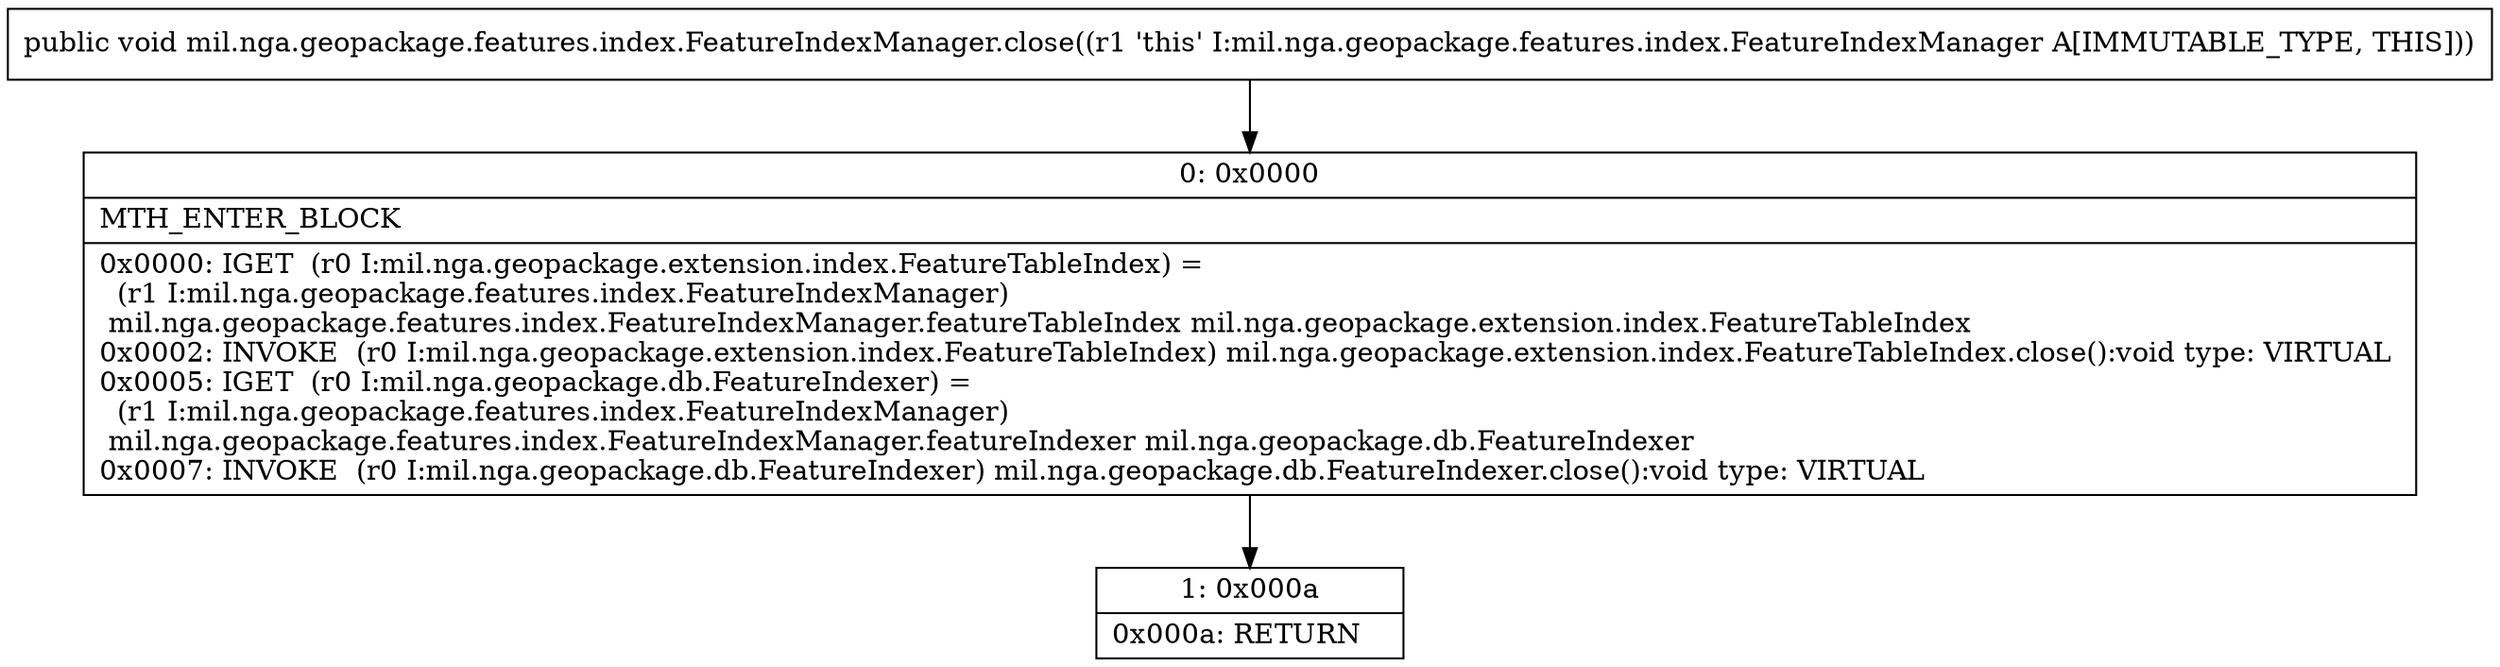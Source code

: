 digraph "CFG formil.nga.geopackage.features.index.FeatureIndexManager.close()V" {
Node_0 [shape=record,label="{0\:\ 0x0000|MTH_ENTER_BLOCK\l|0x0000: IGET  (r0 I:mil.nga.geopackage.extension.index.FeatureTableIndex) = \l  (r1 I:mil.nga.geopackage.features.index.FeatureIndexManager)\l mil.nga.geopackage.features.index.FeatureIndexManager.featureTableIndex mil.nga.geopackage.extension.index.FeatureTableIndex \l0x0002: INVOKE  (r0 I:mil.nga.geopackage.extension.index.FeatureTableIndex) mil.nga.geopackage.extension.index.FeatureTableIndex.close():void type: VIRTUAL \l0x0005: IGET  (r0 I:mil.nga.geopackage.db.FeatureIndexer) = \l  (r1 I:mil.nga.geopackage.features.index.FeatureIndexManager)\l mil.nga.geopackage.features.index.FeatureIndexManager.featureIndexer mil.nga.geopackage.db.FeatureIndexer \l0x0007: INVOKE  (r0 I:mil.nga.geopackage.db.FeatureIndexer) mil.nga.geopackage.db.FeatureIndexer.close():void type: VIRTUAL \l}"];
Node_1 [shape=record,label="{1\:\ 0x000a|0x000a: RETURN   \l}"];
MethodNode[shape=record,label="{public void mil.nga.geopackage.features.index.FeatureIndexManager.close((r1 'this' I:mil.nga.geopackage.features.index.FeatureIndexManager A[IMMUTABLE_TYPE, THIS])) }"];
MethodNode -> Node_0;
Node_0 -> Node_1;
}


